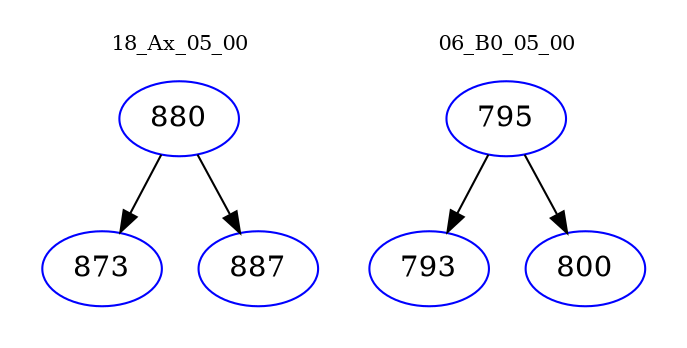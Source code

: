 digraph{
subgraph cluster_0 {
color = white
label = "18_Ax_05_00";
fontsize=10;
T0_880 [label="880", color="blue"]
T0_880 -> T0_873 [color="black"]
T0_873 [label="873", color="blue"]
T0_880 -> T0_887 [color="black"]
T0_887 [label="887", color="blue"]
}
subgraph cluster_1 {
color = white
label = "06_B0_05_00";
fontsize=10;
T1_795 [label="795", color="blue"]
T1_795 -> T1_793 [color="black"]
T1_793 [label="793", color="blue"]
T1_795 -> T1_800 [color="black"]
T1_800 [label="800", color="blue"]
}
}

